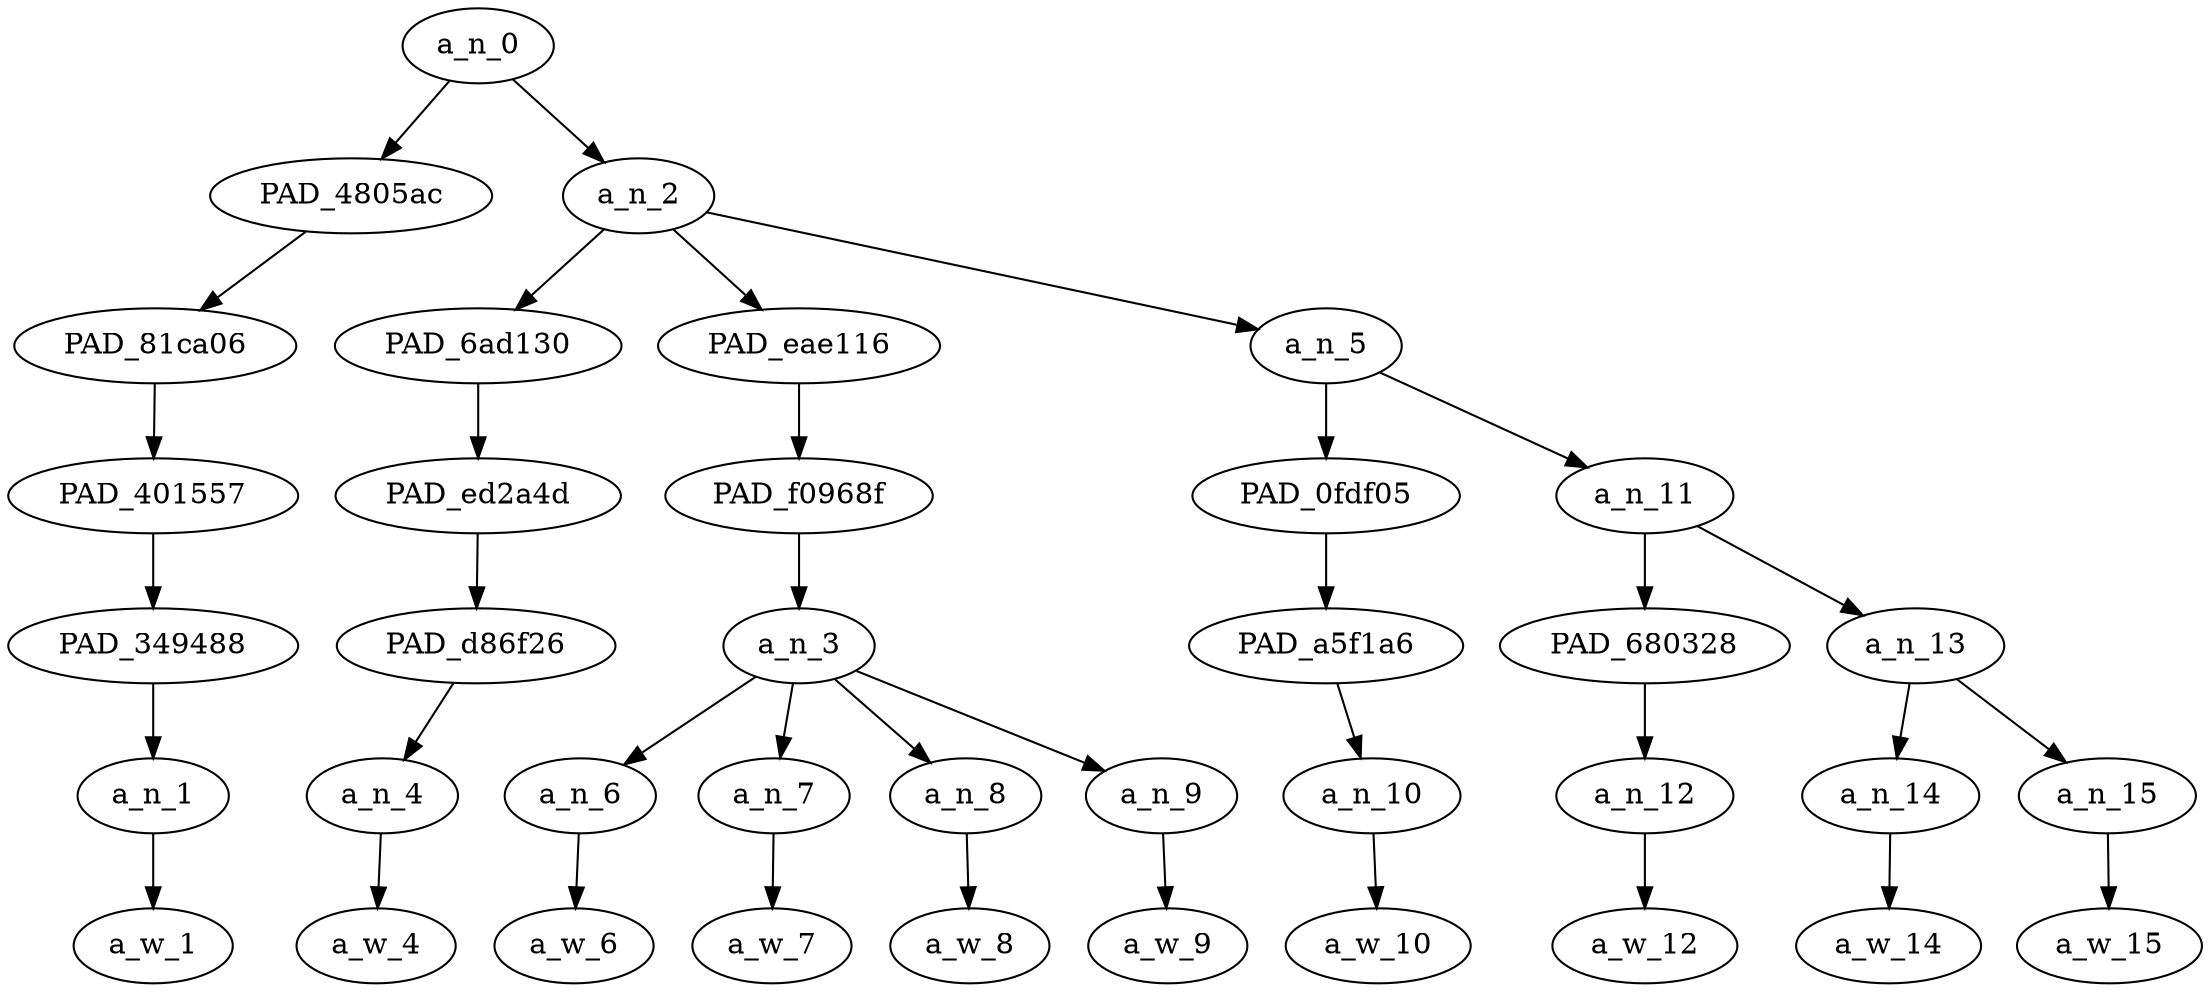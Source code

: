 strict digraph "" {
	a_n_0	[div_dir=1,
		index=0,
		level=6,
		pos="2.3958333333333335,6!",
		text_span="[0, 1, 2, 3, 4, 5, 6, 7, 8, 9]",
		value=0.99999999];
	PAD_4805ac	[div_dir=1,
		index=0,
		level=5,
		pos="0.0,5!",
		text_span="[0]",
		value=0.06516874];
	a_n_0 -> PAD_4805ac;
	a_n_2	[div_dir=1,
		index=1,
		level=5,
		pos="4.791666666666667,5!",
		text_span="[1, 2, 3, 4, 5, 6, 7, 8, 9]",
		value=0.93378567];
	a_n_0 -> a_n_2;
	PAD_81ca06	[div_dir=1,
		index=0,
		level=4,
		pos="0.0,4!",
		text_span="[0]",
		value=0.06516874];
	PAD_4805ac -> PAD_81ca06;
	PAD_401557	[div_dir=1,
		index=0,
		level=3,
		pos="0.0,3!",
		text_span="[0]",
		value=0.06516874];
	PAD_81ca06 -> PAD_401557;
	PAD_349488	[div_dir=1,
		index=0,
		level=2,
		pos="0.0,2!",
		text_span="[0]",
		value=0.06516874];
	PAD_401557 -> PAD_349488;
	a_n_1	[div_dir=1,
		index=0,
		level=1,
		pos="0.0,1!",
		text_span="[0]",
		value=0.06516874];
	PAD_349488 -> a_n_1;
	a_w_1	[div_dir=0,
		index=0,
		level=0,
		pos="0,0!",
		text_span="[0]",
		value=why];
	a_n_1 -> a_w_1;
	PAD_6ad130	[div_dir=1,
		index=2,
		level=4,
		pos="5.0,4!",
		text_span="[5]",
		value=0.04456908];
	a_n_2 -> PAD_6ad130;
	PAD_eae116	[div_dir=-1,
		index=1,
		level=4,
		pos="2.5,4!",
		text_span="[1, 2, 3, 4]",
		value=0.23695184];
	a_n_2 -> PAD_eae116;
	a_n_5	[div_dir=1,
		index=3,
		level=4,
		pos="6.875,4!",
		text_span="[6, 7, 8, 9]",
		value=0.65126841];
	a_n_2 -> a_n_5;
	PAD_ed2a4d	[div_dir=1,
		index=2,
		level=3,
		pos="5.0,3!",
		text_span="[5]",
		value=0.04456908];
	PAD_6ad130 -> PAD_ed2a4d;
	PAD_d86f26	[div_dir=1,
		index=2,
		level=2,
		pos="5.0,2!",
		text_span="[5]",
		value=0.04456908];
	PAD_ed2a4d -> PAD_d86f26;
	a_n_4	[div_dir=1,
		index=5,
		level=1,
		pos="5.0,1!",
		text_span="[5]",
		value=0.04456908];
	PAD_d86f26 -> a_n_4;
	a_w_4	[div_dir=0,
		index=5,
		level=0,
		pos="5,0!",
		text_span="[5]",
		value=ever];
	a_n_4 -> a_w_4;
	PAD_f0968f	[div_dir=-1,
		index=1,
		level=3,
		pos="2.5,3!",
		text_span="[1, 2, 3, 4]",
		value=0.23695184];
	PAD_eae116 -> PAD_f0968f;
	a_n_3	[div_dir=-1,
		index=1,
		level=2,
		pos="2.5,2!",
		text_span="[1, 2, 3, 4]",
		value=0.23695184];
	PAD_f0968f -> a_n_3;
	a_n_6	[div_dir=-1,
		index=1,
		level=1,
		pos="1.0,1!",
		text_span="[1]",
		value=0.04207108];
	a_n_3 -> a_n_6;
	a_n_7	[div_dir=-1,
		index=2,
		level=1,
		pos="2.0,1!",
		text_span="[2]",
		value=0.05233414];
	a_n_3 -> a_n_7;
	a_n_8	[div_dir=1,
		index=3,
		level=1,
		pos="3.0,1!",
		text_span="[3]",
		value=0.07453809];
	a_n_3 -> a_n_8;
	a_n_9	[div_dir=-1,
		index=4,
		level=1,
		pos="4.0,1!",
		text_span="[4]",
		value=0.06796673];
	a_n_3 -> a_n_9;
	a_w_6	[div_dir=0,
		index=1,
		level=0,
		pos="1,0!",
		text_span="[1]",
		value=the];
	a_n_6 -> a_w_6;
	a_w_7	[div_dir=0,
		index=2,
		level=0,
		pos="2,0!",
		text_span="[2]",
		value=second];
	a_n_7 -> a_w_7;
	a_w_8	[div_dir=0,
		index=3,
		level=0,
		pos="3,0!",
		text_span="[3]",
		value=greatest];
	a_n_8 -> a_w_8;
	a_w_9	[div_dir=0,
		index=4,
		level=0,
		pos="4,0!",
		text_span="[4]",
		value=film];
	a_n_9 -> a_w_9;
	PAD_0fdf05	[div_dir=-1,
		index=3,
		level=3,
		pos="6.0,3!",
		text_span="[6]",
		value=0.04897885];
	a_n_5 -> PAD_0fdf05;
	a_n_11	[div_dir=1,
		index=4,
		level=3,
		pos="7.75,3!",
		text_span="[7, 8, 9]",
		value=0.60087367];
	a_n_5 -> a_n_11;
	PAD_a5f1a6	[div_dir=-1,
		index=3,
		level=2,
		pos="6.0,2!",
		text_span="[6]",
		value=0.04897885];
	PAD_0fdf05 -> PAD_a5f1a6;
	a_n_10	[div_dir=-1,
		index=6,
		level=1,
		pos="6.0,1!",
		text_span="[6]",
		value=0.04897885];
	PAD_a5f1a6 -> a_n_10;
	a_w_10	[div_dir=0,
		index=6,
		level=0,
		pos="6,0!",
		text_span="[6]",
		value=produced];
	a_n_10 -> a_w_10;
	PAD_680328	[div_dir=-1,
		index=4,
		level=2,
		pos="7.0,2!",
		text_span="[7]",
		value=0.05985911];
	a_n_11 -> PAD_680328;
	a_n_13	[div_dir=1,
		index=5,
		level=2,
		pos="8.5,2!",
		text_span="[8, 9]",
		value=0.53941152];
	a_n_11 -> a_n_13;
	a_n_12	[div_dir=-1,
		index=7,
		level=1,
		pos="7.0,1!",
		text_span="[7]",
		value=0.05985911];
	PAD_680328 -> a_n_12;
	a_w_12	[div_dir=0,
		index=7,
		level=0,
		pos="7,0!",
		text_span="[7]",
		value=after];
	a_n_12 -> a_w_12;
	a_n_14	[div_dir=1,
		index=8,
		level=1,
		pos="8.0,1!",
		text_span="[8]",
		value=0.38763605];
	a_n_13 -> a_n_14;
	a_n_15	[div_dir=1,
		index=9,
		level=1,
		pos="9.0,1!",
		text_span="[9]",
		value=0.14981984];
	a_n_13 -> a_n_15;
	a_w_14	[div_dir=0,
		index=8,
		level=0,
		pos="8,0!",
		text_span="[8]",
		value=nigger];
	a_n_14 -> a_w_14;
	a_w_15	[div_dir=0,
		index=9,
		level=0,
		pos="9,0!",
		text_span="[9]",
		value=kitty];
	a_n_15 -> a_w_15;
}
